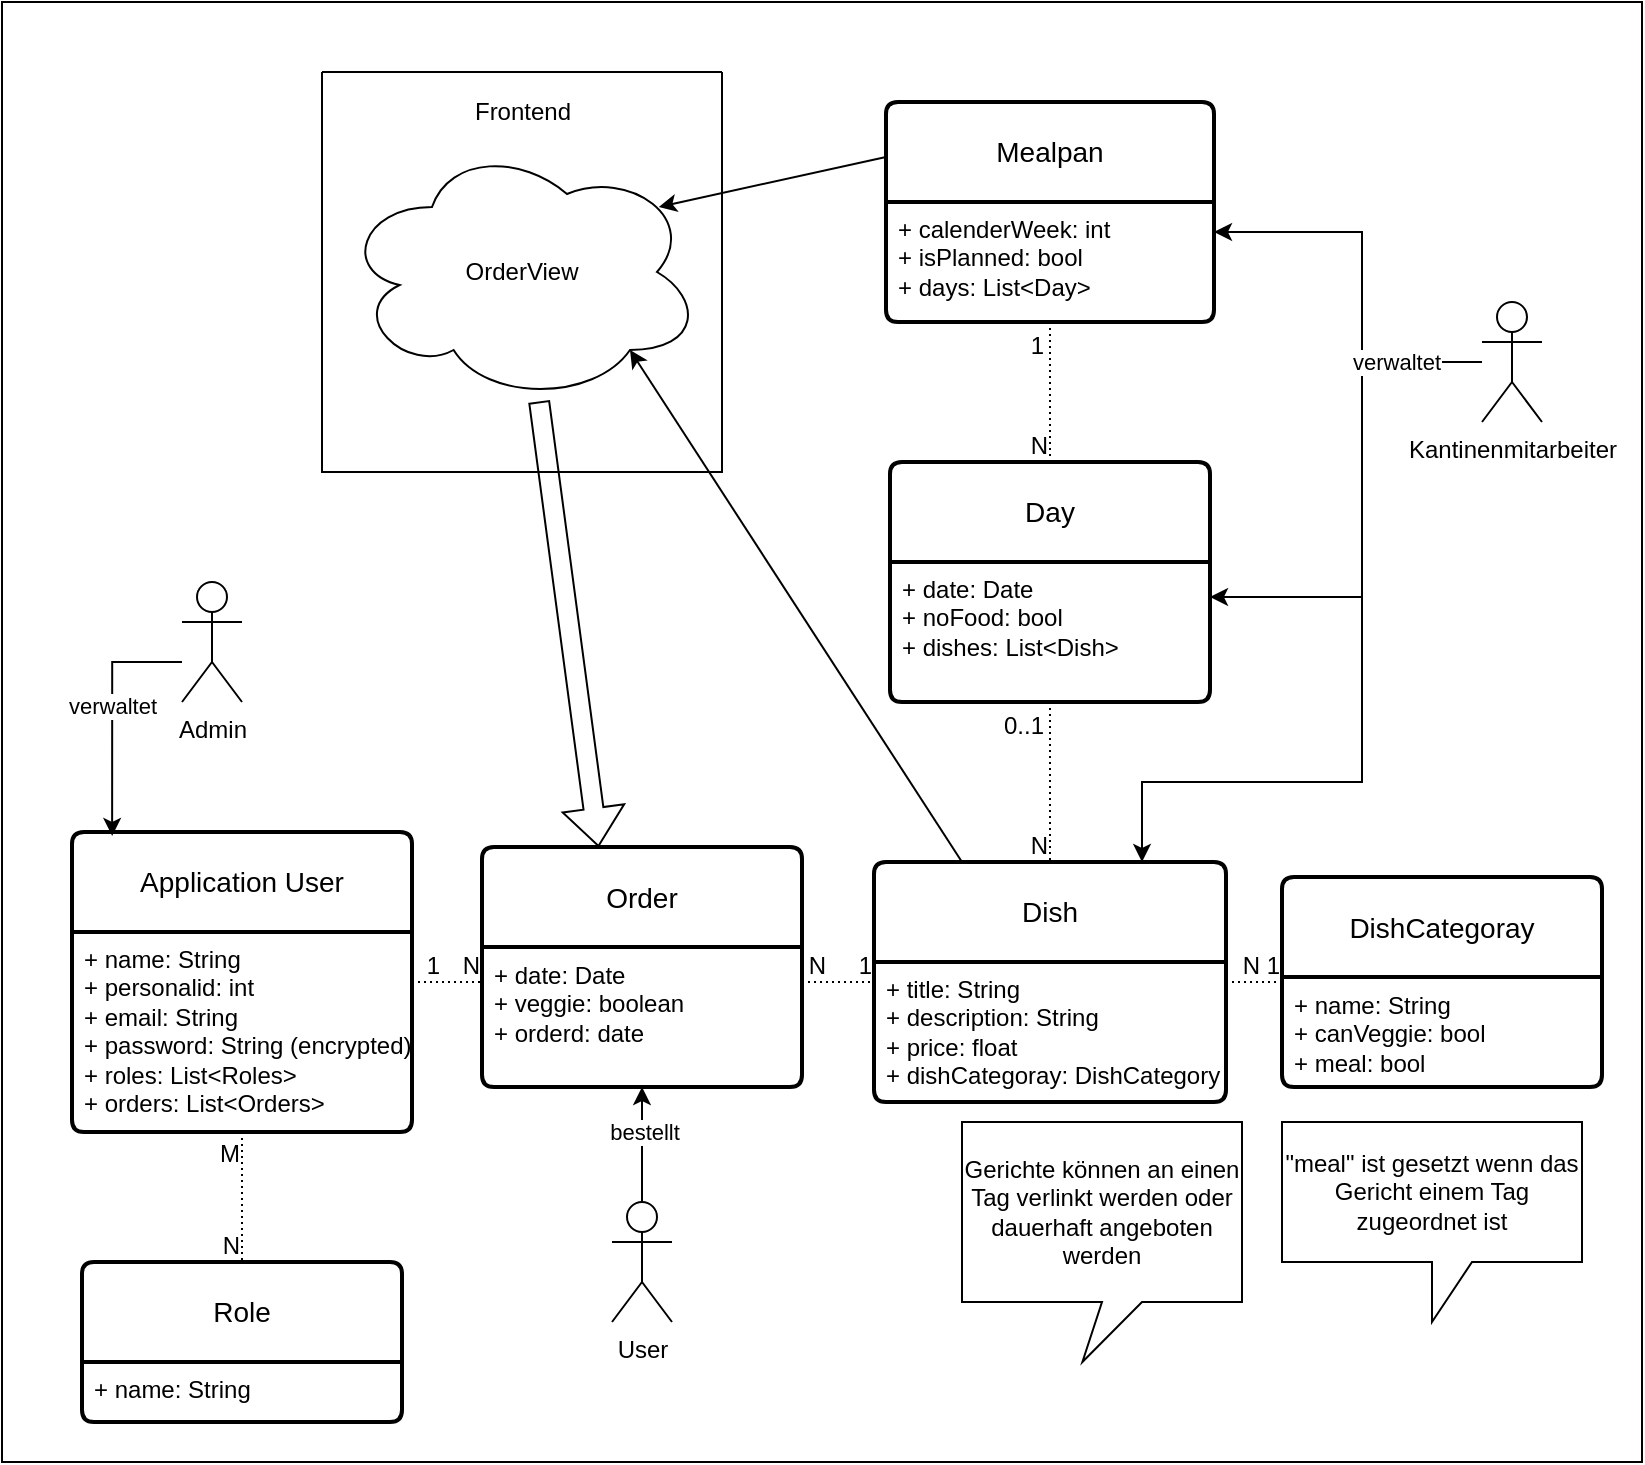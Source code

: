 <mxfile version="22.1.18" type="device">
  <diagram name="Seite-1" id="-oiyD1ErW6IM80D44xzI">
    <mxGraphModel dx="1969" dy="1127" grid="1" gridSize="10" guides="1" tooltips="1" connect="1" arrows="1" fold="1" page="1" pageScale="1" pageWidth="827" pageHeight="1169" math="0" shadow="0">
      <root>
        <mxCell id="0" />
        <mxCell id="1" parent="0" />
        <mxCell id="Hr8j0HfJvtiNsYCacNhb-1" value="" style="rounded=0;whiteSpace=wrap;html=1;" parent="1" vertex="1">
          <mxGeometry width="820" height="730" as="geometry" />
        </mxCell>
        <mxCell id="B-cs-kjj54bmsKe5fscL-1" value="Application User" style="swimlane;childLayout=stackLayout;horizontal=1;startSize=50;horizontalStack=0;rounded=1;fontSize=14;fontStyle=0;strokeWidth=2;resizeParent=0;resizeLast=1;shadow=0;dashed=0;align=center;arcSize=4;whiteSpace=wrap;html=1;" parent="1" vertex="1">
          <mxGeometry x="35" y="415" width="170" height="150" as="geometry" />
        </mxCell>
        <mxCell id="B-cs-kjj54bmsKe5fscL-2" value="+ name: String&lt;br&gt;+ personalid: int&lt;br&gt;+ email: String&lt;br&gt;+ password: String (encrypted)&lt;br&gt;+ roles: List&amp;lt;Roles&amp;gt;&lt;br&gt;+ orders: List&amp;lt;Orders&amp;gt;" style="align=left;strokeColor=none;fillColor=none;spacingLeft=4;fontSize=12;verticalAlign=top;resizable=0;rotatable=0;part=1;html=1;" parent="B-cs-kjj54bmsKe5fscL-1" vertex="1">
          <mxGeometry y="50" width="170" height="100" as="geometry" />
        </mxCell>
        <mxCell id="B-cs-kjj54bmsKe5fscL-6" value="Role" style="swimlane;childLayout=stackLayout;horizontal=1;startSize=50;horizontalStack=0;rounded=1;fontSize=14;fontStyle=0;strokeWidth=2;resizeParent=0;resizeLast=1;shadow=0;dashed=0;align=center;arcSize=4;whiteSpace=wrap;html=1;" parent="1" vertex="1">
          <mxGeometry x="40" y="630" width="160" height="80" as="geometry" />
        </mxCell>
        <mxCell id="B-cs-kjj54bmsKe5fscL-7" value="+ name: String" style="align=left;strokeColor=none;fillColor=none;spacingLeft=4;fontSize=12;verticalAlign=top;resizable=0;rotatable=0;part=1;html=1;" parent="B-cs-kjj54bmsKe5fscL-6" vertex="1">
          <mxGeometry y="50" width="160" height="30" as="geometry" />
        </mxCell>
        <mxCell id="B-cs-kjj54bmsKe5fscL-13" value="Mealpan" style="swimlane;childLayout=stackLayout;horizontal=1;startSize=50;horizontalStack=0;rounded=1;fontSize=14;fontStyle=0;strokeWidth=2;resizeParent=0;resizeLast=1;shadow=0;dashed=0;align=center;arcSize=4;whiteSpace=wrap;html=1;" parent="1" vertex="1">
          <mxGeometry x="442" y="50" width="164" height="110" as="geometry" />
        </mxCell>
        <mxCell id="B-cs-kjj54bmsKe5fscL-14" value="+ calenderWeek: int&lt;br&gt;+ isPlanned: bool&lt;br&gt;+ days: List&amp;lt;Day&amp;gt;" style="align=left;strokeColor=none;fillColor=none;spacingLeft=4;fontSize=12;verticalAlign=top;resizable=0;rotatable=0;part=1;html=1;" parent="B-cs-kjj54bmsKe5fscL-13" vertex="1">
          <mxGeometry y="50" width="164" height="60" as="geometry" />
        </mxCell>
        <mxCell id="B-cs-kjj54bmsKe5fscL-15" value="Day" style="swimlane;childLayout=stackLayout;horizontal=1;startSize=50;horizontalStack=0;rounded=1;fontSize=14;fontStyle=0;strokeWidth=2;resizeParent=0;resizeLast=1;shadow=0;dashed=0;align=center;arcSize=4;whiteSpace=wrap;html=1;" parent="1" vertex="1">
          <mxGeometry x="444" y="230" width="160" height="120" as="geometry" />
        </mxCell>
        <mxCell id="B-cs-kjj54bmsKe5fscL-16" value="+ date: Date&lt;br&gt;+ noFood: bool&lt;br&gt;+ dishes: List&amp;lt;Dish&amp;gt;" style="align=left;strokeColor=none;fillColor=none;spacingLeft=4;fontSize=12;verticalAlign=top;resizable=0;rotatable=0;part=1;html=1;" parent="B-cs-kjj54bmsKe5fscL-15" vertex="1">
          <mxGeometry y="50" width="160" height="70" as="geometry" />
        </mxCell>
        <mxCell id="B-cs-kjj54bmsKe5fscL-17" value="" style="endArrow=none;html=1;rounded=0;dashed=1;dashPattern=1 2;exitX=0.5;exitY=1;exitDx=0;exitDy=0;entryX=0.5;entryY=0;entryDx=0;entryDy=0;" parent="1" source="B-cs-kjj54bmsKe5fscL-14" target="B-cs-kjj54bmsKe5fscL-15" edge="1">
          <mxGeometry relative="1" as="geometry">
            <mxPoint x="400" y="440" as="sourcePoint" />
            <mxPoint x="560" y="440" as="targetPoint" />
          </mxGeometry>
        </mxCell>
        <mxCell id="B-cs-kjj54bmsKe5fscL-18" value="N" style="resizable=0;html=1;whiteSpace=wrap;align=right;verticalAlign=bottom;" parent="B-cs-kjj54bmsKe5fscL-17" connectable="0" vertex="1">
          <mxGeometry x="1" relative="1" as="geometry">
            <mxPoint as="offset" />
          </mxGeometry>
        </mxCell>
        <mxCell id="B-cs-kjj54bmsKe5fscL-19" value="Dish" style="swimlane;childLayout=stackLayout;horizontal=1;startSize=50;horizontalStack=0;rounded=1;fontSize=14;fontStyle=0;strokeWidth=2;resizeParent=0;resizeLast=1;shadow=0;dashed=0;align=center;arcSize=4;whiteSpace=wrap;html=1;" parent="1" vertex="1">
          <mxGeometry x="436" y="430" width="176" height="120" as="geometry" />
        </mxCell>
        <mxCell id="B-cs-kjj54bmsKe5fscL-20" value="+ title: String&lt;br&gt;+ description: String&lt;br&gt;+ price: float&lt;br&gt;+ dishCategoray: DishCategory" style="align=left;strokeColor=none;fillColor=none;spacingLeft=4;fontSize=12;verticalAlign=top;resizable=0;rotatable=0;part=1;html=1;" parent="B-cs-kjj54bmsKe5fscL-19" vertex="1">
          <mxGeometry y="50" width="176" height="70" as="geometry" />
        </mxCell>
        <mxCell id="B-cs-kjj54bmsKe5fscL-21" value="" style="endArrow=none;html=1;rounded=0;dashed=1;dashPattern=1 2;exitX=0.5;exitY=1;exitDx=0;exitDy=0;entryX=0.5;entryY=0;entryDx=0;entryDy=0;" parent="1" source="B-cs-kjj54bmsKe5fscL-16" target="B-cs-kjj54bmsKe5fscL-19" edge="1">
          <mxGeometry relative="1" as="geometry">
            <mxPoint x="400" y="440" as="sourcePoint" />
            <mxPoint x="560" y="440" as="targetPoint" />
          </mxGeometry>
        </mxCell>
        <mxCell id="B-cs-kjj54bmsKe5fscL-22" value="N" style="resizable=0;html=1;whiteSpace=wrap;align=right;verticalAlign=bottom;" parent="B-cs-kjj54bmsKe5fscL-21" connectable="0" vertex="1">
          <mxGeometry x="1" relative="1" as="geometry" />
        </mxCell>
        <mxCell id="B-cs-kjj54bmsKe5fscL-23" value="DishCategoray" style="swimlane;childLayout=stackLayout;horizontal=1;startSize=50;horizontalStack=0;rounded=1;fontSize=14;fontStyle=0;strokeWidth=2;resizeParent=0;resizeLast=1;shadow=0;dashed=0;align=center;arcSize=4;whiteSpace=wrap;html=1;" parent="1" vertex="1">
          <mxGeometry x="640" y="437.5" width="160" height="105" as="geometry" />
        </mxCell>
        <mxCell id="B-cs-kjj54bmsKe5fscL-24" value="+ name: String&lt;br&gt;+ canVeggie: bool&lt;br&gt;+ meal: bool" style="align=left;strokeColor=none;fillColor=none;spacingLeft=4;fontSize=12;verticalAlign=top;resizable=0;rotatable=0;part=1;html=1;" parent="B-cs-kjj54bmsKe5fscL-23" vertex="1">
          <mxGeometry y="50" width="160" height="55" as="geometry" />
        </mxCell>
        <mxCell id="B-cs-kjj54bmsKe5fscL-25" value="" style="endArrow=none;html=1;rounded=0;dashed=1;dashPattern=1 2;" parent="1" source="B-cs-kjj54bmsKe5fscL-19" target="B-cs-kjj54bmsKe5fscL-23" edge="1">
          <mxGeometry relative="1" as="geometry">
            <mxPoint x="480" y="440" as="sourcePoint" />
            <mxPoint x="640" y="440" as="targetPoint" />
          </mxGeometry>
        </mxCell>
        <mxCell id="B-cs-kjj54bmsKe5fscL-26" value="N" style="resizable=0;html=1;whiteSpace=wrap;align=right;verticalAlign=bottom;" parent="B-cs-kjj54bmsKe5fscL-25" connectable="0" vertex="1">
          <mxGeometry x="1" relative="1" as="geometry">
            <mxPoint x="-10" as="offset" />
          </mxGeometry>
        </mxCell>
        <mxCell id="B-cs-kjj54bmsKe5fscL-28" value="" style="endArrow=none;html=1;rounded=0;dashed=1;dashPattern=1 2;exitX=1;exitY=0.25;exitDx=0;exitDy=0;entryX=0;entryY=0.25;entryDx=0;entryDy=0;" parent="1" source="B-cs-kjj54bmsKe5fscL-2" target="B-cs-kjj54bmsKe5fscL-42" edge="1">
          <mxGeometry relative="1" as="geometry">
            <mxPoint x="290" y="800" as="sourcePoint" />
            <mxPoint x="330" y="465" as="targetPoint" />
          </mxGeometry>
        </mxCell>
        <mxCell id="B-cs-kjj54bmsKe5fscL-29" value="N" style="resizable=0;html=1;whiteSpace=wrap;align=right;verticalAlign=bottom;" parent="B-cs-kjj54bmsKe5fscL-28" connectable="0" vertex="1">
          <mxGeometry x="1" relative="1" as="geometry">
            <mxPoint as="offset" />
          </mxGeometry>
        </mxCell>
        <mxCell id="B-cs-kjj54bmsKe5fscL-39" value="" style="endArrow=none;html=1;rounded=0;dashed=1;dashPattern=1 2;exitX=0.5;exitY=1;exitDx=0;exitDy=0;entryX=0.5;entryY=0;entryDx=0;entryDy=0;" parent="1" source="B-cs-kjj54bmsKe5fscL-2" target="B-cs-kjj54bmsKe5fscL-6" edge="1">
          <mxGeometry relative="1" as="geometry">
            <mxPoint x="290" y="440" as="sourcePoint" />
            <mxPoint x="450" y="440" as="targetPoint" />
          </mxGeometry>
        </mxCell>
        <mxCell id="B-cs-kjj54bmsKe5fscL-40" value="N" style="resizable=0;html=1;whiteSpace=wrap;align=right;verticalAlign=bottom;" parent="B-cs-kjj54bmsKe5fscL-39" connectable="0" vertex="1">
          <mxGeometry x="1" relative="1" as="geometry" />
        </mxCell>
        <mxCell id="B-cs-kjj54bmsKe5fscL-41" value="Order" style="swimlane;childLayout=stackLayout;horizontal=1;startSize=50;horizontalStack=0;rounded=1;fontSize=14;fontStyle=0;strokeWidth=2;resizeParent=0;resizeLast=1;shadow=0;dashed=0;align=center;arcSize=4;whiteSpace=wrap;html=1;" parent="1" vertex="1">
          <mxGeometry x="240" y="422.5" width="160" height="120" as="geometry" />
        </mxCell>
        <mxCell id="B-cs-kjj54bmsKe5fscL-42" value="+ date: Date&lt;br&gt;+ veggie: boolean&lt;br&gt;+ orderd: date" style="align=left;strokeColor=none;fillColor=none;spacingLeft=4;fontSize=12;verticalAlign=top;resizable=0;rotatable=0;part=1;html=1;" parent="B-cs-kjj54bmsKe5fscL-41" vertex="1">
          <mxGeometry y="50" width="160" height="70" as="geometry" />
        </mxCell>
        <mxCell id="B-cs-kjj54bmsKe5fscL-43" value="" style="endArrow=none;html=1;rounded=0;dashed=1;dashPattern=1 2;exitX=1;exitY=0.25;exitDx=0;exitDy=0;entryX=0;entryY=0.5;entryDx=0;entryDy=0;" parent="1" source="B-cs-kjj54bmsKe5fscL-42" target="B-cs-kjj54bmsKe5fscL-19" edge="1">
          <mxGeometry relative="1" as="geometry">
            <mxPoint x="290" y="440" as="sourcePoint" />
            <mxPoint x="450" y="440" as="targetPoint" />
          </mxGeometry>
        </mxCell>
        <mxCell id="B-cs-kjj54bmsKe5fscL-44" value="1" style="resizable=0;html=1;whiteSpace=wrap;align=right;verticalAlign=bottom;" parent="B-cs-kjj54bmsKe5fscL-43" connectable="0" vertex="1">
          <mxGeometry x="1" relative="1" as="geometry" />
        </mxCell>
        <mxCell id="B-cs-kjj54bmsKe5fscL-45" value="Gerichte können an einen Tag verlinkt werden oder dauerhaft angeboten werden" style="shape=callout;whiteSpace=wrap;html=1;perimeter=calloutPerimeter;position2=0.43;" parent="1" vertex="1">
          <mxGeometry x="480" y="560" width="140" height="120" as="geometry" />
        </mxCell>
        <mxCell id="B-cs-kjj54bmsKe5fscL-46" value="&quot;meal&quot; ist gesetzt wenn das Gericht einem Tag zugeordnet ist" style="shape=callout;whiteSpace=wrap;html=1;perimeter=calloutPerimeter;" parent="1" vertex="1">
          <mxGeometry x="640" y="560" width="150" height="100" as="geometry" />
        </mxCell>
        <mxCell id="B-cs-kjj54bmsKe5fscL-51" value="OrderView" style="ellipse;shape=cloud;whiteSpace=wrap;html=1;align=center;" parent="1" vertex="1">
          <mxGeometry x="170" y="70" width="180" height="130" as="geometry" />
        </mxCell>
        <mxCell id="B-cs-kjj54bmsKe5fscL-58" value="" style="endArrow=classic;html=1;rounded=0;entryX=0.8;entryY=0.8;entryDx=0;entryDy=0;entryPerimeter=0;exitX=0.25;exitY=0;exitDx=0;exitDy=0;" parent="1" source="B-cs-kjj54bmsKe5fscL-19" target="B-cs-kjj54bmsKe5fscL-51" edge="1">
          <mxGeometry width="50" height="50" relative="1" as="geometry">
            <mxPoint x="490" y="410" as="sourcePoint" />
            <mxPoint x="540" y="360" as="targetPoint" />
          </mxGeometry>
        </mxCell>
        <mxCell id="B-cs-kjj54bmsKe5fscL-59" value="" style="endArrow=classic;html=1;rounded=0;entryX=0.88;entryY=0.25;entryDx=0;entryDy=0;entryPerimeter=0;exitX=0;exitY=0.25;exitDx=0;exitDy=0;" parent="1" source="B-cs-kjj54bmsKe5fscL-13" target="B-cs-kjj54bmsKe5fscL-51" edge="1">
          <mxGeometry width="50" height="50" relative="1" as="geometry">
            <mxPoint x="490" y="410" as="sourcePoint" />
            <mxPoint x="540" y="360" as="targetPoint" />
          </mxGeometry>
        </mxCell>
        <mxCell id="B-cs-kjj54bmsKe5fscL-60" value="" style="shape=flexArrow;endArrow=classic;html=1;rounded=0;" parent="1" source="B-cs-kjj54bmsKe5fscL-51" edge="1">
          <mxGeometry width="50" height="50" relative="1" as="geometry">
            <mxPoint x="-48.3" y="232.6" as="sourcePoint" />
            <mxPoint x="298.3" y="422.5" as="targetPoint" />
          </mxGeometry>
        </mxCell>
        <mxCell id="B-cs-kjj54bmsKe5fscL-61" value="" style="swimlane;startSize=0;" parent="1" vertex="1">
          <mxGeometry x="160" y="35" width="200" height="200" as="geometry" />
        </mxCell>
        <mxCell id="B-cs-kjj54bmsKe5fscL-62" value="Frontend" style="text;html=1;align=center;verticalAlign=middle;resizable=0;points=[];autosize=1;strokeColor=none;fillColor=none;" parent="B-cs-kjj54bmsKe5fscL-61" vertex="1">
          <mxGeometry x="65" y="5" width="70" height="30" as="geometry" />
        </mxCell>
        <mxCell id="koP24JxQxBD8HAvBRJJk-4" value="1" style="resizable=0;html=1;whiteSpace=wrap;align=right;verticalAlign=bottom;" parent="1" connectable="0" vertex="1">
          <mxGeometry x="220" y="490" as="geometry" />
        </mxCell>
        <mxCell id="koP24JxQxBD8HAvBRJJk-6" value="M" style="resizable=0;html=1;whiteSpace=wrap;align=right;verticalAlign=bottom;" parent="1" connectable="0" vertex="1">
          <mxGeometry x="120" y="584.998" as="geometry" />
        </mxCell>
        <mxCell id="koP24JxQxBD8HAvBRJJk-7" value="N" style="resizable=0;html=1;whiteSpace=wrap;align=right;verticalAlign=bottom;" parent="1" connectable="0" vertex="1">
          <mxGeometry x="413.998" y="490" as="geometry" />
        </mxCell>
        <mxCell id="koP24JxQxBD8HAvBRJJk-8" value="1" style="resizable=0;html=1;whiteSpace=wrap;align=right;verticalAlign=bottom;" parent="1" connectable="0" vertex="1">
          <mxGeometry x="640.002" y="490" as="geometry" />
        </mxCell>
        <mxCell id="koP24JxQxBD8HAvBRJJk-9" value="0..1" style="resizable=0;html=1;whiteSpace=wrap;align=right;verticalAlign=bottom;" parent="1" connectable="0" vertex="1">
          <mxGeometry x="522" y="370" as="geometry" />
        </mxCell>
        <mxCell id="koP24JxQxBD8HAvBRJJk-11" value="1" style="resizable=0;html=1;whiteSpace=wrap;align=right;verticalAlign=bottom;" parent="1" connectable="0" vertex="1">
          <mxGeometry x="522" y="180" as="geometry" />
        </mxCell>
        <mxCell id="3O_0u6_tolEpB3LdawZj-1" value="Admin" style="shape=umlActor;verticalLabelPosition=bottom;verticalAlign=top;html=1;outlineConnect=0;" vertex="1" parent="1">
          <mxGeometry x="90" y="290" width="30" height="60" as="geometry" />
        </mxCell>
        <mxCell id="3O_0u6_tolEpB3LdawZj-3" style="edgeStyle=orthogonalEdgeStyle;rounded=0;orthogonalLoop=1;jettySize=auto;html=1;entryX=0.118;entryY=0.013;entryDx=0;entryDy=0;entryPerimeter=0;" edge="1" parent="1" source="3O_0u6_tolEpB3LdawZj-1" target="B-cs-kjj54bmsKe5fscL-1">
          <mxGeometry relative="1" as="geometry">
            <Array as="points">
              <mxPoint x="55" y="330" />
            </Array>
          </mxGeometry>
        </mxCell>
        <mxCell id="3O_0u6_tolEpB3LdawZj-4" value="verwaltet" style="edgeLabel;html=1;align=center;verticalAlign=middle;resizable=0;points=[];" vertex="1" connectable="0" parent="3O_0u6_tolEpB3LdawZj-3">
          <mxGeometry x="-0.069" relative="1" as="geometry">
            <mxPoint as="offset" />
          </mxGeometry>
        </mxCell>
        <mxCell id="3O_0u6_tolEpB3LdawZj-6" style="edgeStyle=orthogonalEdgeStyle;rounded=0;orthogonalLoop=1;jettySize=auto;html=1;entryX=0.5;entryY=1;entryDx=0;entryDy=0;" edge="1" parent="1" source="3O_0u6_tolEpB3LdawZj-5" target="B-cs-kjj54bmsKe5fscL-42">
          <mxGeometry relative="1" as="geometry" />
        </mxCell>
        <mxCell id="3O_0u6_tolEpB3LdawZj-7" value="bestellt" style="edgeLabel;html=1;align=center;verticalAlign=middle;resizable=0;points=[];" vertex="1" connectable="0" parent="3O_0u6_tolEpB3LdawZj-6">
          <mxGeometry x="0.235" y="-1" relative="1" as="geometry">
            <mxPoint as="offset" />
          </mxGeometry>
        </mxCell>
        <mxCell id="3O_0u6_tolEpB3LdawZj-5" value="User" style="shape=umlActor;verticalLabelPosition=bottom;verticalAlign=top;html=1;outlineConnect=0;" vertex="1" parent="1">
          <mxGeometry x="305" y="600" width="30" height="60" as="geometry" />
        </mxCell>
        <mxCell id="3O_0u6_tolEpB3LdawZj-9" style="edgeStyle=orthogonalEdgeStyle;rounded=0;orthogonalLoop=1;jettySize=auto;html=1;entryX=1;entryY=0.25;entryDx=0;entryDy=0;" edge="1" parent="1" source="3O_0u6_tolEpB3LdawZj-8" target="B-cs-kjj54bmsKe5fscL-14">
          <mxGeometry relative="1" as="geometry">
            <Array as="points">
              <mxPoint x="680" y="180" />
              <mxPoint x="680" y="115" />
            </Array>
          </mxGeometry>
        </mxCell>
        <mxCell id="3O_0u6_tolEpB3LdawZj-10" style="edgeStyle=orthogonalEdgeStyle;rounded=0;orthogonalLoop=1;jettySize=auto;html=1;entryX=1;entryY=0.25;entryDx=0;entryDy=0;" edge="1" parent="1" source="3O_0u6_tolEpB3LdawZj-8" target="B-cs-kjj54bmsKe5fscL-16">
          <mxGeometry relative="1" as="geometry">
            <Array as="points">
              <mxPoint x="680" y="180" />
              <mxPoint x="680" y="298" />
            </Array>
          </mxGeometry>
        </mxCell>
        <mxCell id="3O_0u6_tolEpB3LdawZj-11" style="edgeStyle=orthogonalEdgeStyle;rounded=0;orthogonalLoop=1;jettySize=auto;html=1;" edge="1" parent="1" source="3O_0u6_tolEpB3LdawZj-8">
          <mxGeometry relative="1" as="geometry">
            <mxPoint x="570" y="430" as="targetPoint" />
            <Array as="points">
              <mxPoint x="680" y="180" />
              <mxPoint x="680" y="390" />
              <mxPoint x="570" y="390" />
              <mxPoint x="570" y="430" />
            </Array>
          </mxGeometry>
        </mxCell>
        <mxCell id="3O_0u6_tolEpB3LdawZj-12" value="verwaltet" style="edgeLabel;html=1;align=center;verticalAlign=middle;resizable=0;points=[];" vertex="1" connectable="0" parent="3O_0u6_tolEpB3LdawZj-11">
          <mxGeometry x="-0.792" relative="1" as="geometry">
            <mxPoint as="offset" />
          </mxGeometry>
        </mxCell>
        <mxCell id="3O_0u6_tolEpB3LdawZj-8" value="Kantinenmitarbeiter" style="shape=umlActor;verticalLabelPosition=bottom;verticalAlign=top;html=1;outlineConnect=0;" vertex="1" parent="1">
          <mxGeometry x="740" y="150" width="30" height="60" as="geometry" />
        </mxCell>
      </root>
    </mxGraphModel>
  </diagram>
</mxfile>

